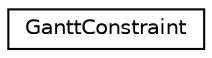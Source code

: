 digraph "Graphical Class Hierarchy"
{
 // LATEX_PDF_SIZE
  edge [fontname="Helvetica",fontsize="10",labelfontname="Helvetica",labelfontsize="10"];
  node [fontname="Helvetica",fontsize="10",shape=record];
  rankdir="LR";
  Node0 [label="GanttConstraint",height=0.2,width=0.4,color="black", fillcolor="white", style="filled",URL="$classGanttConstraint.html",tooltip=" "];
}

